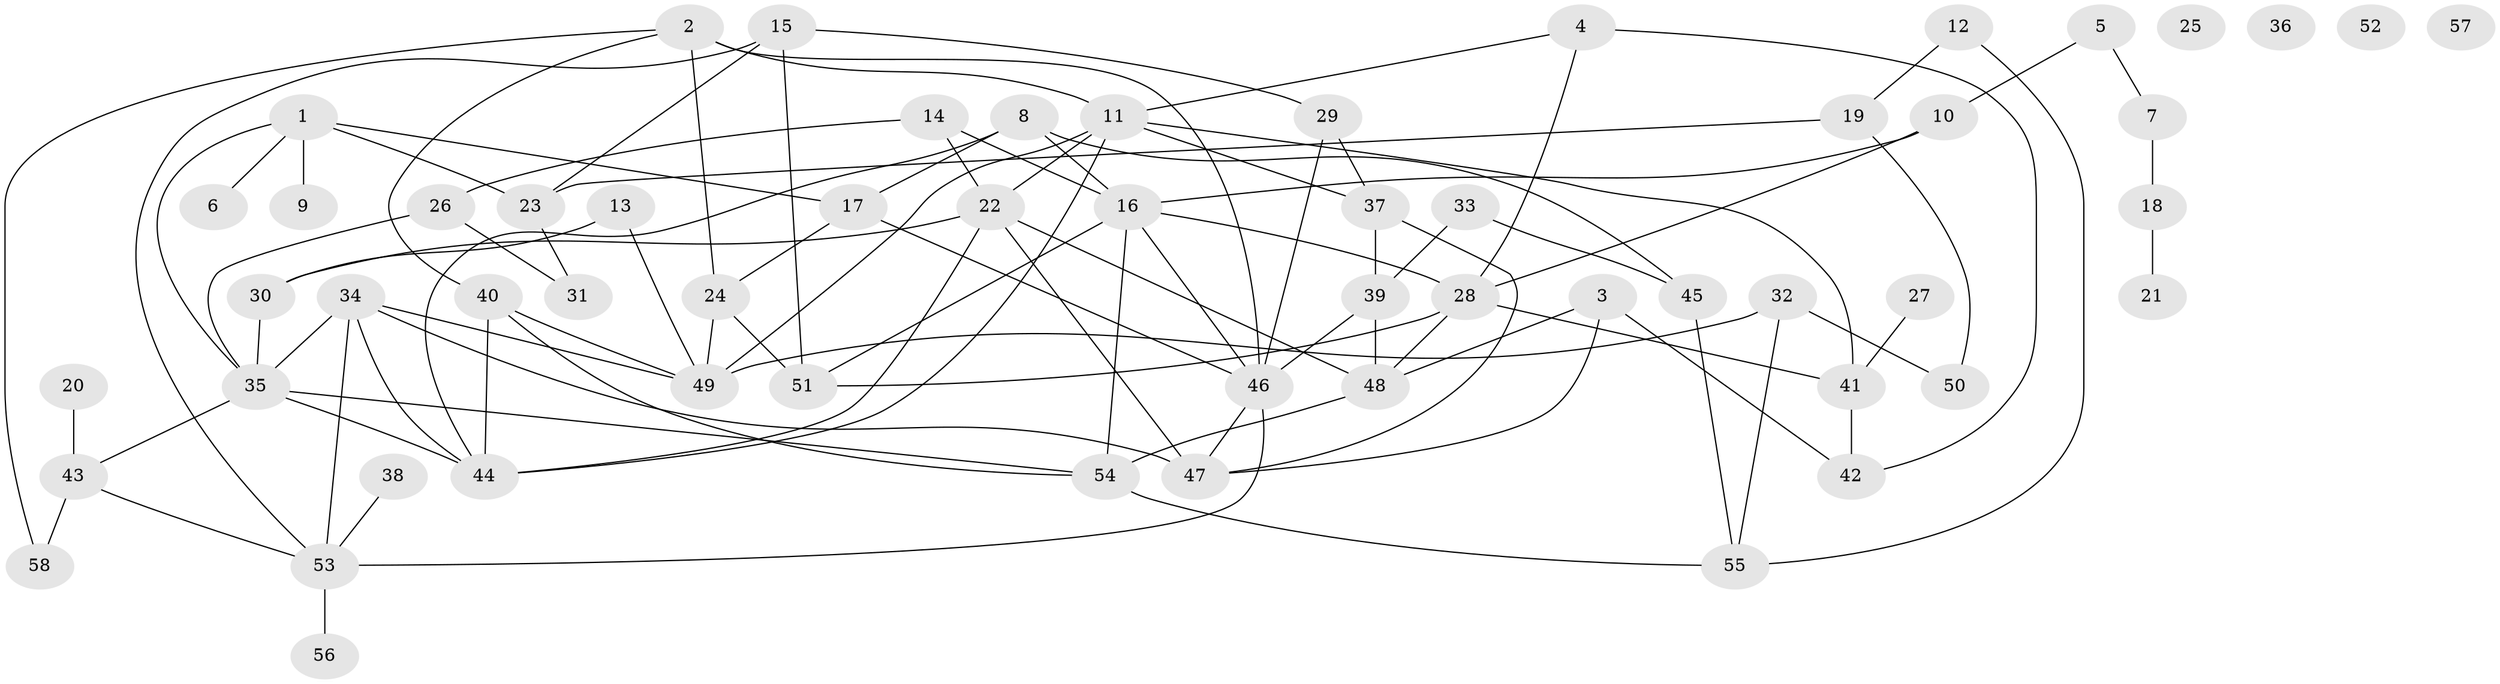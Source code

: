 // Generated by graph-tools (version 1.1) at 2025/49/03/09/25 03:49:05]
// undirected, 58 vertices, 97 edges
graph export_dot {
graph [start="1"]
  node [color=gray90,style=filled];
  1;
  2;
  3;
  4;
  5;
  6;
  7;
  8;
  9;
  10;
  11;
  12;
  13;
  14;
  15;
  16;
  17;
  18;
  19;
  20;
  21;
  22;
  23;
  24;
  25;
  26;
  27;
  28;
  29;
  30;
  31;
  32;
  33;
  34;
  35;
  36;
  37;
  38;
  39;
  40;
  41;
  42;
  43;
  44;
  45;
  46;
  47;
  48;
  49;
  50;
  51;
  52;
  53;
  54;
  55;
  56;
  57;
  58;
  1 -- 6;
  1 -- 9;
  1 -- 17;
  1 -- 23;
  1 -- 35;
  2 -- 11;
  2 -- 24;
  2 -- 40;
  2 -- 46;
  2 -- 58;
  3 -- 42;
  3 -- 47;
  3 -- 48;
  4 -- 11;
  4 -- 28;
  4 -- 42;
  5 -- 7;
  5 -- 10;
  7 -- 18;
  8 -- 16;
  8 -- 17;
  8 -- 44;
  8 -- 45;
  10 -- 16;
  10 -- 28;
  11 -- 22;
  11 -- 37;
  11 -- 41;
  11 -- 44;
  11 -- 49;
  12 -- 19;
  12 -- 55;
  13 -- 30;
  13 -- 49;
  14 -- 16;
  14 -- 22;
  14 -- 26;
  15 -- 23;
  15 -- 29;
  15 -- 51;
  15 -- 53;
  16 -- 28;
  16 -- 46;
  16 -- 51;
  16 -- 54;
  17 -- 24;
  17 -- 46;
  18 -- 21;
  19 -- 23;
  19 -- 50;
  20 -- 43;
  22 -- 30;
  22 -- 44;
  22 -- 47;
  22 -- 48;
  23 -- 31;
  24 -- 49;
  24 -- 51;
  26 -- 31;
  26 -- 35;
  27 -- 41;
  28 -- 41;
  28 -- 48;
  28 -- 51;
  29 -- 37;
  29 -- 46;
  30 -- 35;
  32 -- 49;
  32 -- 50;
  32 -- 55;
  33 -- 39;
  33 -- 45;
  34 -- 35;
  34 -- 44;
  34 -- 47;
  34 -- 49;
  34 -- 53;
  35 -- 43;
  35 -- 44;
  35 -- 54;
  37 -- 39;
  37 -- 47;
  38 -- 53;
  39 -- 46;
  39 -- 48;
  40 -- 44;
  40 -- 49;
  40 -- 54;
  41 -- 42;
  43 -- 53;
  43 -- 58;
  45 -- 55;
  46 -- 47;
  46 -- 53;
  48 -- 54;
  53 -- 56;
  54 -- 55;
}

